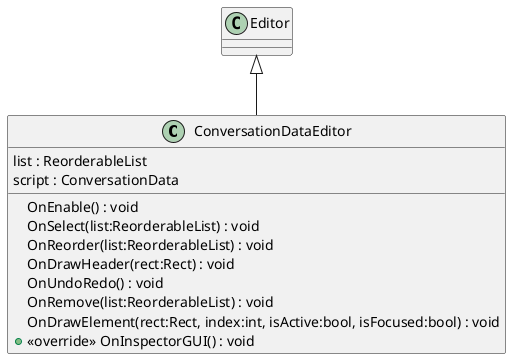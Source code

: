 @startuml
class ConversationDataEditor {
    list : ReorderableList
    script : ConversationData
    OnEnable() : void
    OnSelect(list:ReorderableList) : void
    OnReorder(list:ReorderableList) : void
    OnDrawHeader(rect:Rect) : void
    OnUndoRedo() : void
    OnRemove(list:ReorderableList) : void
    OnDrawElement(rect:Rect, index:int, isActive:bool, isFocused:bool) : void
    + <<override>> OnInspectorGUI() : void
}
Editor <|-- ConversationDataEditor
@enduml
